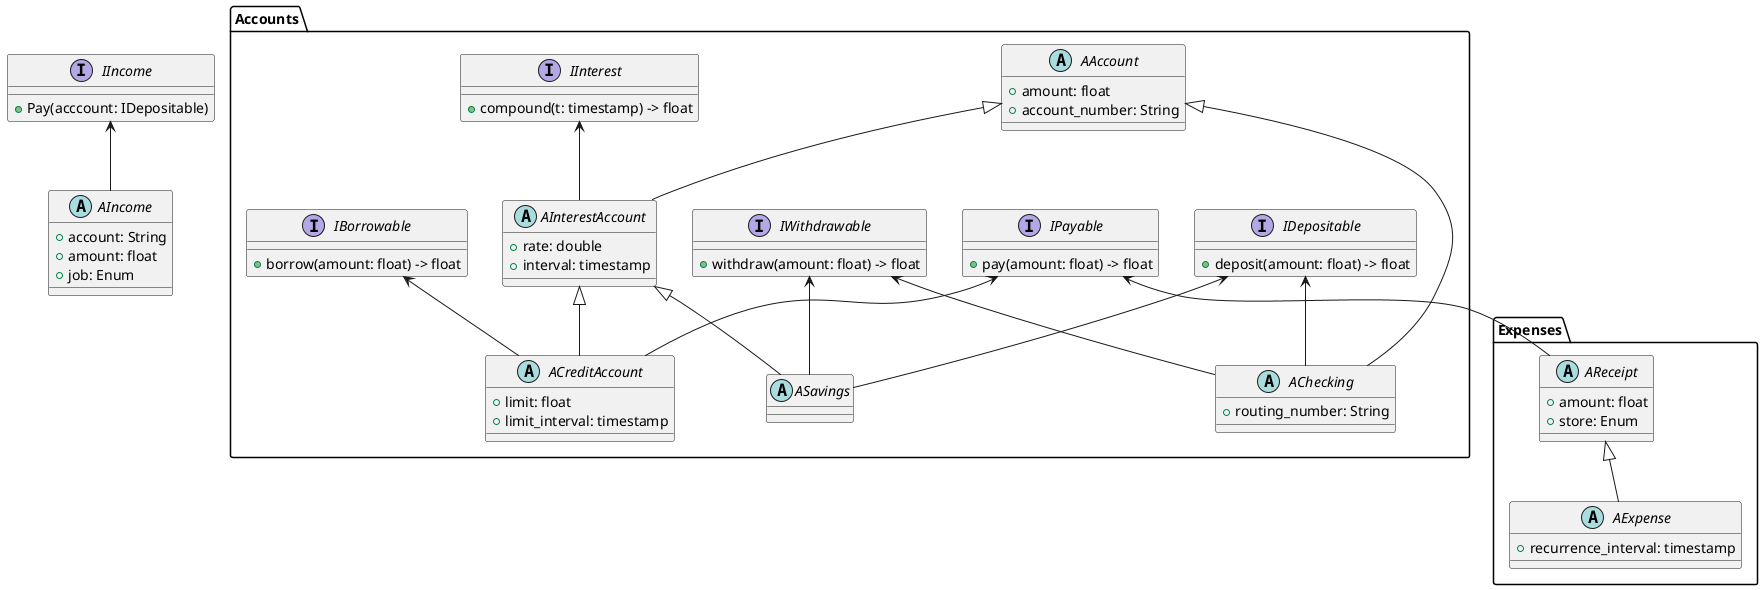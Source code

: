 @startuml
package Accounts {
    interface IDepositable {
    + deposit(amount: float) -> float
    }

    interface IWithdrawable {
    + withdraw(amount: float) -> float
    }

    interface IPayable {
    + pay(amount: float) -> float
    }

    interface IBorrowable {
    + borrow(amount: float) -> float
    }

    abstract class AAccount {
    + amount: float
    + account_number: String
    }

    interface IInterest {
    + compound(t: timestamp) -> float
    }

    abstract class AInterestAccount {
    + rate: double
    + interval: timestamp
    }

    IInterest <-- AInterestAccount
    AAccount <|-- AInterestAccount

    abstract class ACreditAccount {
    + limit: float
    + limit_interval: timestamp
    }

    IBorrowable <-- ACreditAccount
    IPayable <-- ACreditAccount
    AInterestAccount <|-- ACreditAccount

    abstract class ASavings {
    }

    IDepositable <-- ASavings
    IWithdrawable <-- ASavings
    AInterestAccount <|-- ASavings

    abstract class AChecking {
    + routing_number: String
    }

    IDepositable <-- AChecking
    IWithdrawable <-- AChecking
    AAccount <|-- AChecking
}

package Expenses {
    abstract class AReceipt {
    + amount: float
    + store: Enum
    }
    IPayable <-- AReceipt

    abstract class AExpense {
    + recurrence_interval: timestamp
    }

    AReceipt <|-- AExpense
}

interface IIncome {
+ Pay(acccount: IDepositable)
}

abstract class AIncome {
+ account: String
+ amount: float
+ job: Enum
}

IIncome <-- AIncome
@enduml